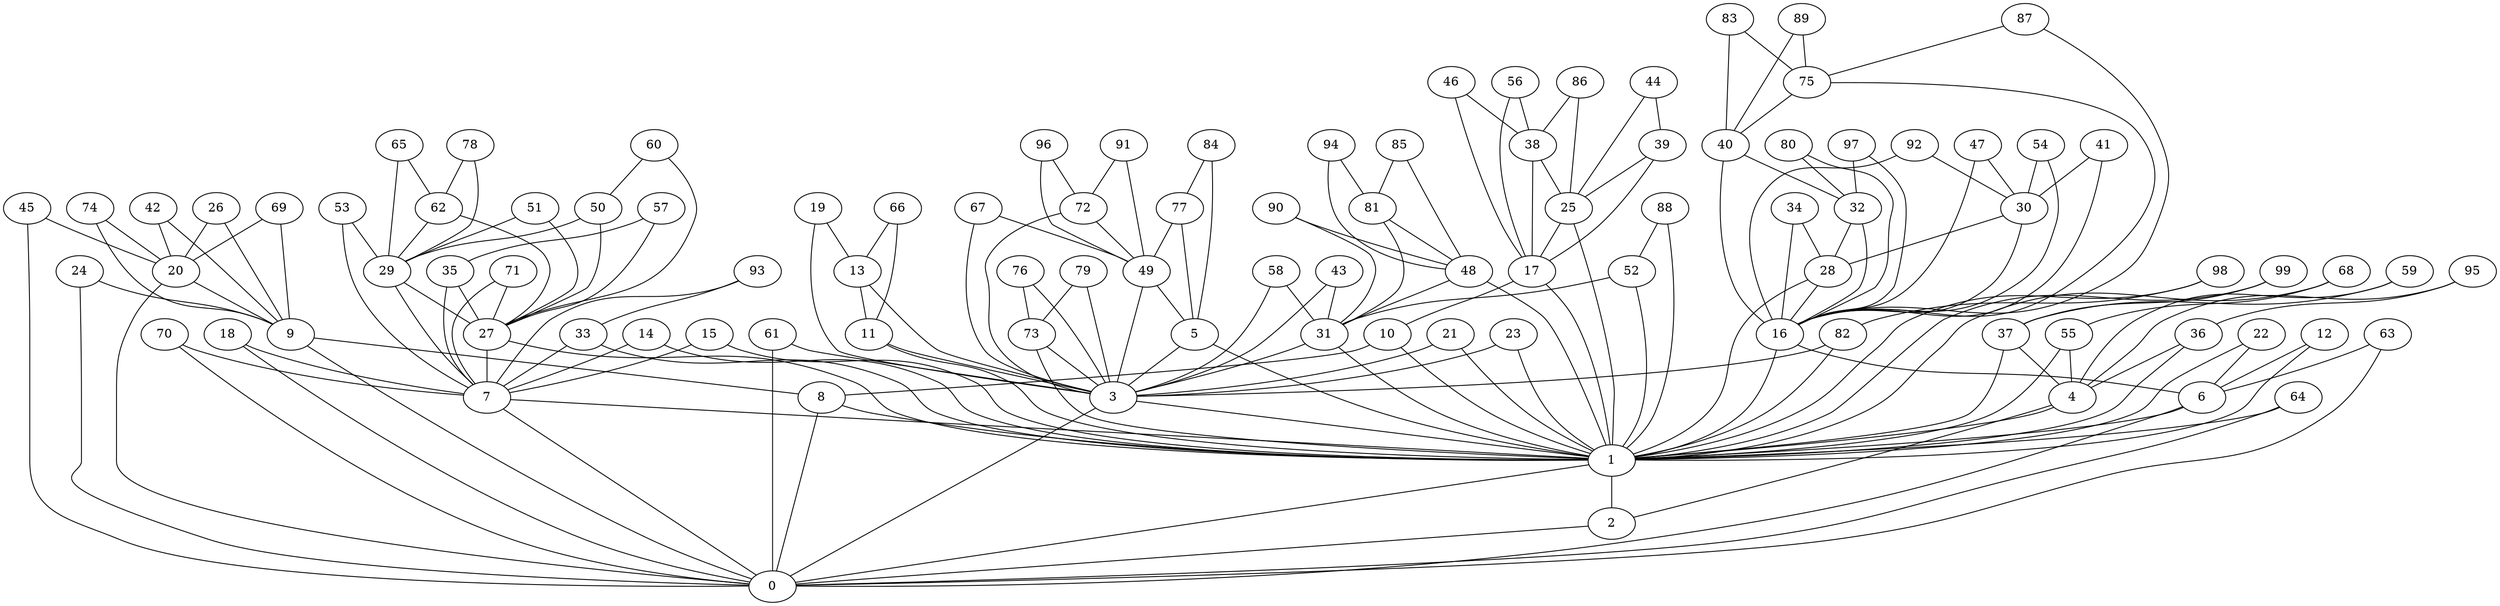 graph{
27 -- 7;
34 -- 28;
48 -- 31;
69 -- 20;
76 -- 73;
83 -- 75;
27 -- 1;
34 -- 16;
48 -- 1;
69 -- 9;
76 -- 3;
83 -- 40;
28 -- 16;
35 -- 27;
49 -- 5;
70 -- 7;
77 -- 49;
84 -- 77;
28 -- 1;
35 -- 7;
49 -- 3;
70 -- 0;
77 -- 5;
84 -- 5;
29 -- 27;
36 -- 4;
50 -- 29;
71 -- 27;
78 -- 62;
85 -- 81;
36 -- 1;
29 -- 7;
50 -- 27;
71 -- 7;
0 -- 1;
78 -- 29;
85 -- 48;
1 -- 2;
30 -- 28;
37 -- 4;
51 -- 29;
72 -- 49;
79 -- 73;
86 -- 38;
2 -- 0;
30 -- 16;
37 -- 1;
51 -- 27;
72 -- 3;
79 -- 3;
86 -- 25;
3 -- 0;
31 -- 3;
38 -- 25;
52 -- 31;
73 -- 3;
80 -- 32;
87 -- 75;
38 -- 17;
3 -- 1;
31 -- 1;
52 -- 1;
73 -- 1;
80 -- 16;
87 -- 16;
4 -- 1;
32 -- 28;
39 -- 25;
53 -- 29;
74 -- 20;
81 -- 48;
88 -- 52;
39 -- 17;
4 -- 2;
32 -- 16;
53 -- 7;
74 -- 9;
81 -- 31;
88 -- 1;
5 -- 3;
33 -- 7;
40 -- 32;
54 -- 30;
75 -- 40;
82 -- 3;
89 -- 75;
5 -- 1;
33 -- 1;
40 -- 16;
54 -- 16;
75 -- 16;
82 -- 1;
89 -- 40;
6 -- 0;
13 -- 11;
20 -- 9;
41 -- 30;
55 -- 4;
62 -- 29;
90 -- 48;
97 -- 32;
6 -- 1;
13 -- 3;
20 -- 0;
41 -- 16;
55 -- 1;
62 -- 27;
90 -- 31;
97 -- 16;
7 -- 0;
14 -- 7;
21 -- 3;
42 -- 20;
56 -- 38;
63 -- 6;
91 -- 72;
98 -- 82;
7 -- 1;
14 -- 1;
21 -- 1;
42 -- 9;
56 -- 17;
63 -- 0;
91 -- 49;
98 -- 1;
8 -- 0;
15 -- 7;
22 -- 6;
43 -- 31;
57 -- 35;
64 -- 0;
92 -- 30;
99 -- 37;
8 -- 1;
15 -- 1;
22 -- 1;
43 -- 3;
57 -- 27;
64 -- 1;
92 -- 16;
99 -- 1;
9 -- 8;
16 -- 6;
23 -- 3;
44 -- 39;
58 -- 31;
65 -- 62;
93 -- 33;
9 -- 0;
16 -- 1;
23 -- 1;
44 -- 25;
58 -- 3;
65 -- 29;
93 -- 7;
10 -- 8;
17 -- 10;
24 -- 9;
45 -- 20;
59 -- 37;
66 -- 13;
94 -- 81;
10 -- 1;
17 -- 1;
24 -- 0;
45 -- 0;
59 -- 4;
66 -- 11;
94 -- 48;
11 -- 3;
18 -- 7;
25 -- 17;
46 -- 38;
60 -- 50;
67 -- 49;
95 -- 36;
11 -- 1;
18 -- 0;
25 -- 1;
46 -- 17;
60 -- 27;
67 -- 3;
95 -- 4;
12 -- 6;
19 -- 13;
26 -- 20;
47 -- 30;
61 -- 3;
68 -- 55;
96 -- 72;
12 -- 1;
19 -- 3;
26 -- 9;
47 -- 16;
61 -- 0;
68 -- 1;
96 -- 49;
}
